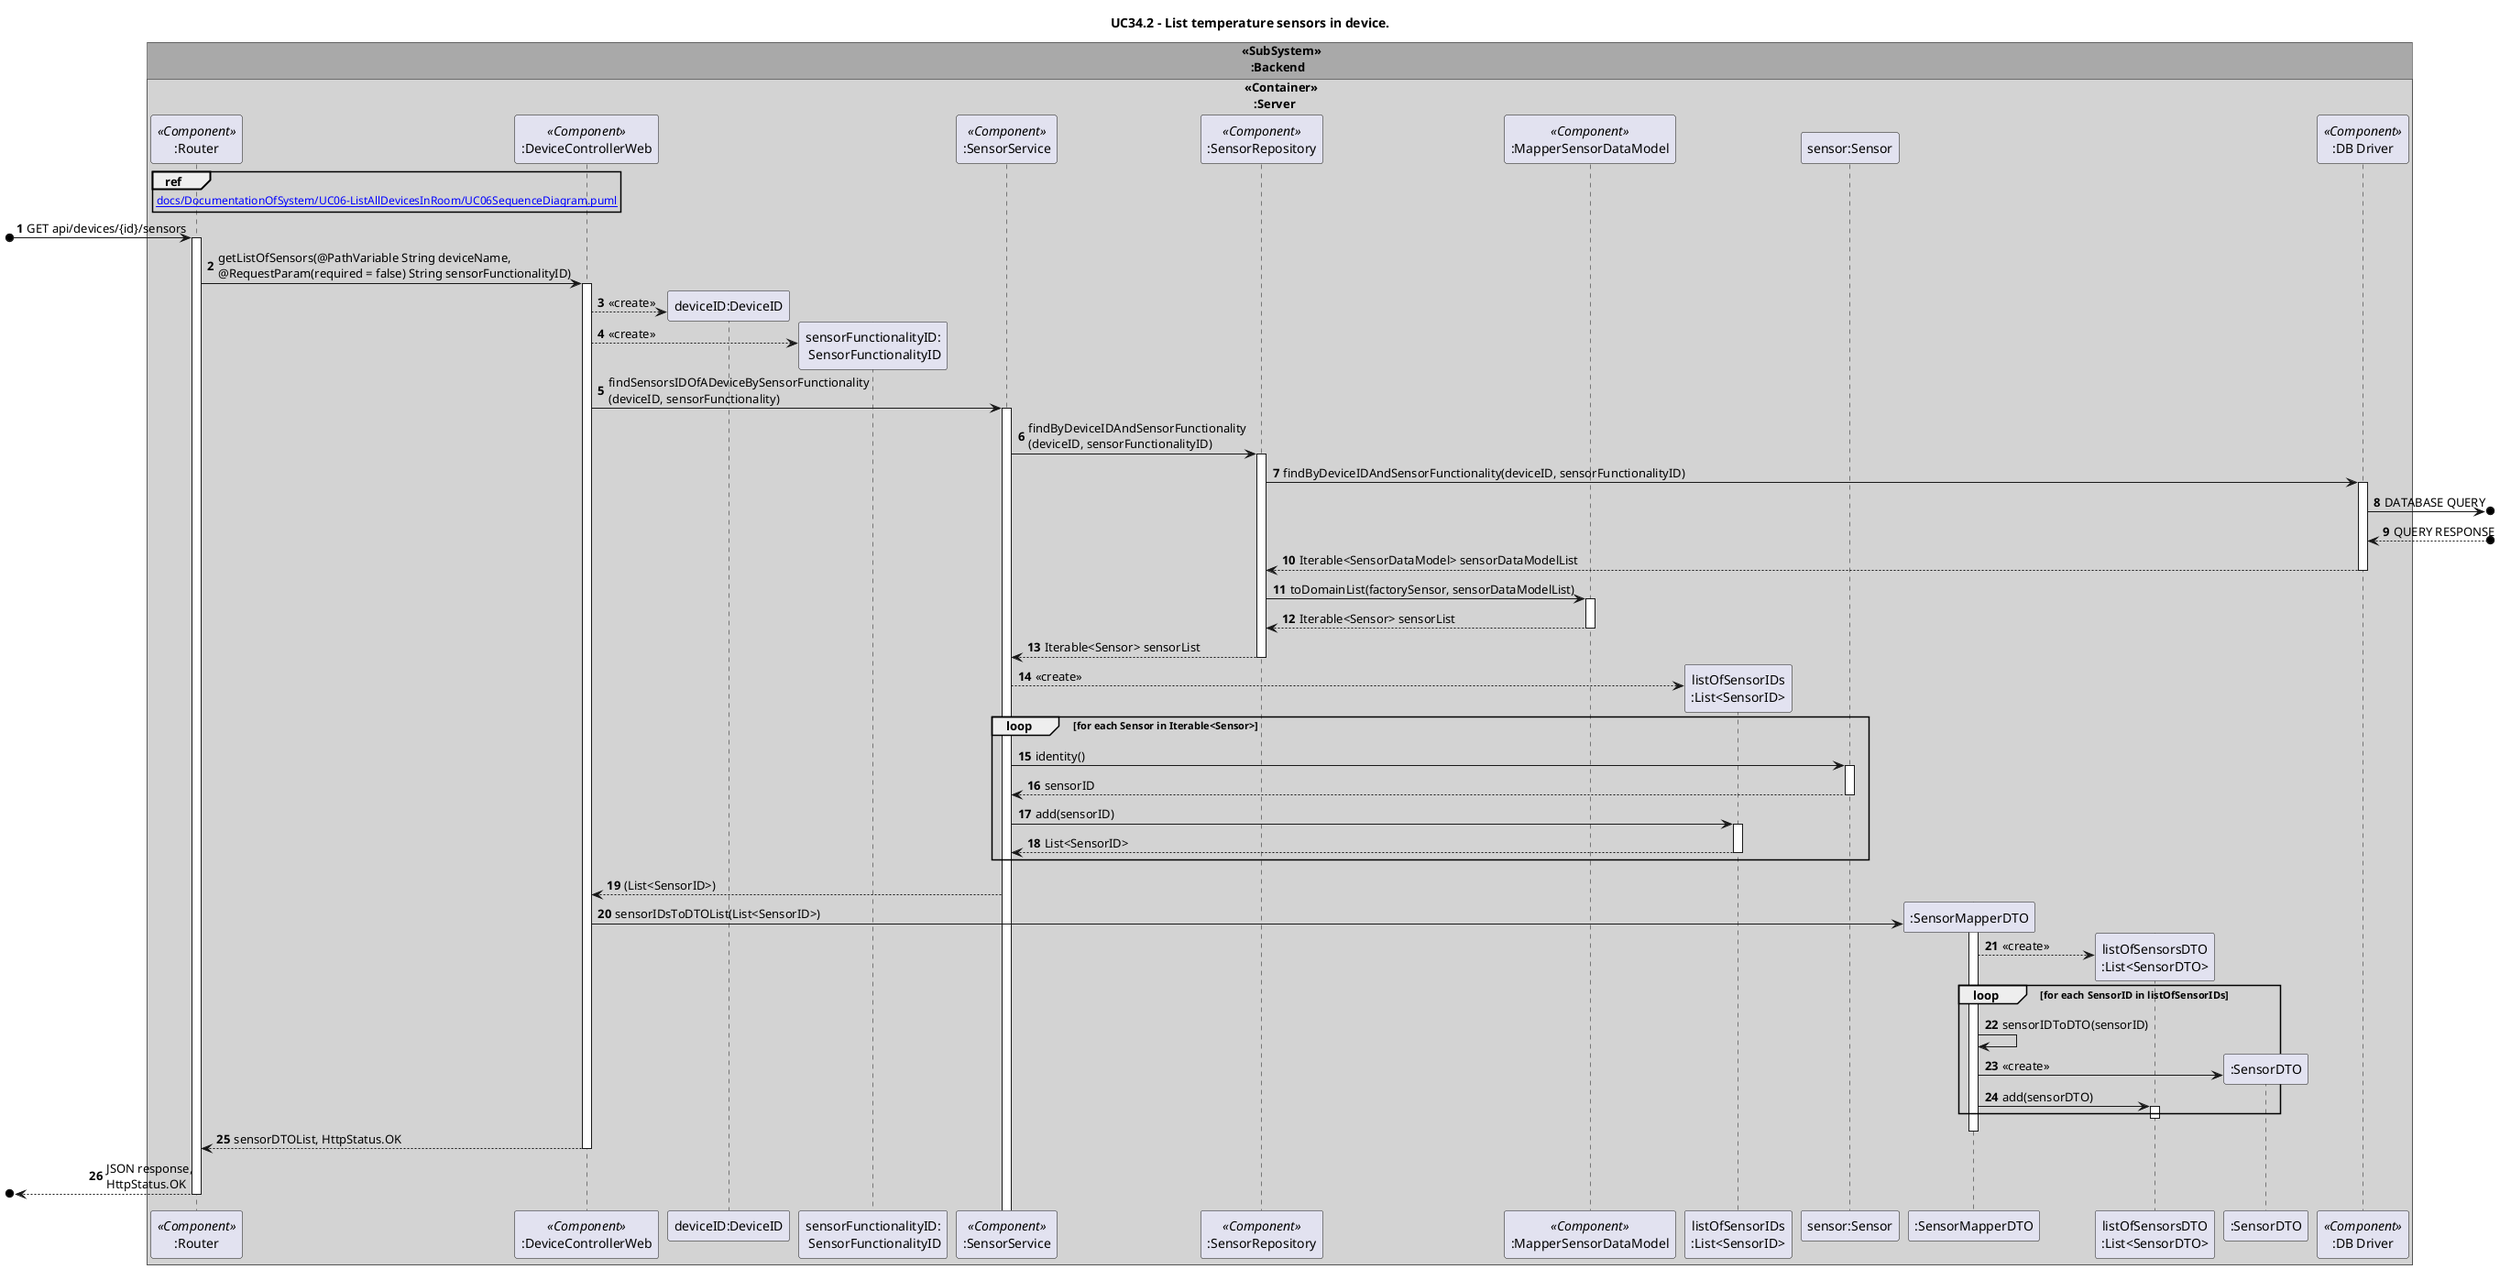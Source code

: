 @startuml
'https://plantuml.com/sequence-diagram
title UC34.2 - List temperature sensors in device.


!pragma teoz true
box " <<SubSystem>>\n    :Backend " #DarkGrey
box " <<Container>>\n    :Server" #LightGrey
autonumber
participant ":Router" as Router <<Component>>
participant ":DeviceControllerWeb" as controller  <<Component>>
participant "deviceID:DeviceID" as deviceID
participant "sensorFunctionalityID:\n SensorFunctionalityID" as sensorFunctionalityID
participant ":SensorService" as sensorService <<Component>>
participant ":SensorRepository" as sensorRepo <<Component>>
participant ":MapperSensorDataModel" as sensorMapperDataModel <<Component>>
participant "listOfSensorIDs\n:List<SensorID>" as listOfSensorIDs
participant "sensor:Sensor" as sensor
participant ":SensorMapperDTO" as sMapper
participant "listOfSensorsDTO\n:List<SensorDTO>" as listOfSensorsDTO
participant ":SensorDTO" as sensorDTO
participant ":DB Driver" as dbDriver <<Component>>
end box
end box

'SECTION 1: Get list of devices in a room'

ref over Router
[[docs/DocumentationOfSystem/UC06-ListAllDevicesInRoom/UC06SequenceDiagram.puml]]
end ref

[o-> Router: GET api/devices/{id}/sensors
activate Router
Router -> controller: getListOfSensors(@PathVariable String deviceName,\n@RequestParam(required = false) String sensorFunctionalityID)
activate controller

'SECTION 2: Get list of temperature sensors in the selected device'
'in controller'
controller --> deviceID**: <<create>>
controller --> sensorFunctionalityID**: <<create>>

'in services'
controller -> sensorService: findSensorsIDOfADeviceBySensorFunctionality\n(deviceID, sensorFunctionality)
activate sensorService
sensorService -> sensorRepo: findByDeviceIDAndSensorFunctionality\n(deviceID, sensorFunctionalityID)
activate sensorRepo
sensorRepo -> dbDriver : findByDeviceIDAndSensorFunctionality(deviceID, sensorFunctionalityID)
activate dbDriver
dbDriver ->o]: DATABASE QUERY
dbDriver <--o]: QUERY RESPONSE
dbDriver --> sensorRepo: Iterable<SensorDataModel> sensorDataModelList
deactivate dbDriver
sensorRepo -> sensorMapperDataModel: toDomainList(factorySensor, sensorDataModelList)
activate sensorMapperDataModel
sensorMapperDataModel --> sensorRepo: Iterable<Sensor> sensorList
deactivate sensorMapperDataModel

sensorRepo --> sensorService: Iterable<Sensor> sensorList
deactivate sensorRepo

sensorService --> listOfSensorIDs**: <<create>>

loop for each Sensor in Iterable<Sensor>
  sensorService -> sensor: identity()
  activate sensor
  sensor --> sensorService: sensorID
  deactivate sensor
  sensorService -> listOfSensorIDs: add(sensorID)
  activate listOfSensorIDs
  listOfSensorIDs --> sensorService: List<SensorID>
  deactivate listOfSensorIDs
end

sensorService --> controller: (List<SensorID>)

controller -> sMapper**: sensorIDsToDTOList(List<SensorID>)
activate sMapper

sMapper --> listOfSensorsDTO**: <<create>>

loop for each SensorID in listOfSensorIDs
    sMapper -> sMapper: sensorIDToDTO(sensorID)
    sMapper -> sensorDTO**: <<create>>
    sMapper -> listOfSensorsDTO: add(sensorDTO)
    activate listOfSensorsDTO
    deactivate listOfSensorsDTO
end loop
deactivate sMapper

controller --> Router: sensorDTOList, HttpStatus.OK
deactivate controller

[o<--Router : JSON response, \nHttpStatus.OK
deactivate Router


@enduml